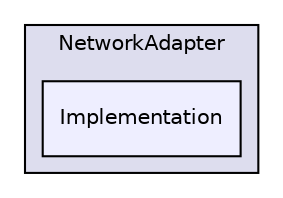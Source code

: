 digraph "D:/Work/Programmieren/Java/D-MARLA/Implementation/R_Components/NetworkAdapter/src/NetworkAdapter/Implementation" {
  compound=true
  node [ fontsize="10", fontname="Helvetica"];
  edge [ labelfontsize="10", labelfontname="Helvetica"];
  subgraph clusterdir_89e8126efe14f00db61a7d0f2b62bf5d {
    graph [ bgcolor="#ddddee", pencolor="black", label="NetworkAdapter" fontname="Helvetica", fontsize="10", URL="dir_89e8126efe14f00db61a7d0f2b62bf5d.html"]
  dir_b1a4504054dc538635d9dfd7f404821d [shape=box, label="Implementation", style="filled", fillcolor="#eeeeff", pencolor="black", URL="dir_b1a4504054dc538635d9dfd7f404821d.html"];
  }
}
